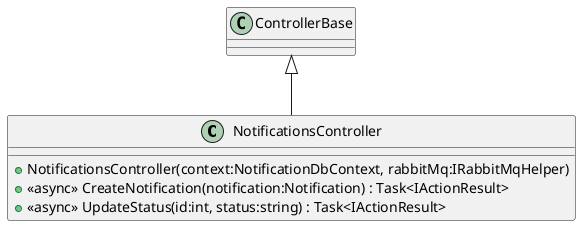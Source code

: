 @startuml
class NotificationsController {
    + NotificationsController(context:NotificationDbContext, rabbitMq:IRabbitMqHelper)
    + <<async>> CreateNotification(notification:Notification) : Task<IActionResult>
    + <<async>> UpdateStatus(id:int, status:string) : Task<IActionResult>
}
ControllerBase <|-- NotificationsController
@enduml
